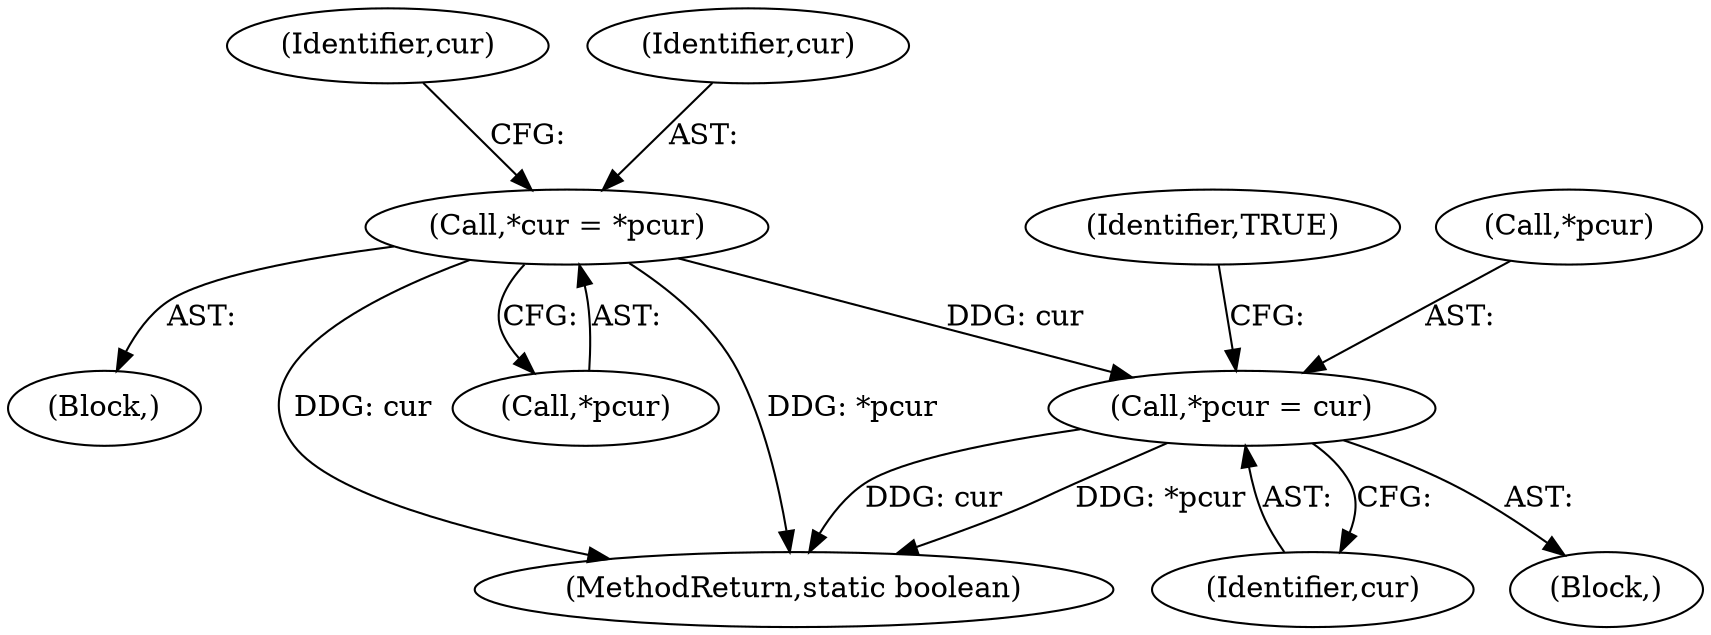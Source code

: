 digraph "0_virglrenderer_e534b51ca3c3cd25f3990589932a9ed711c59b27@pointer" {
"1004042" [label="(Call,*pcur = cur)"];
"1004026" [label="(Call,*cur = *pcur)"];
"1004028" [label="(Call,*pcur)"];
"1004042" [label="(Call,*pcur = cur)"];
"1004024" [label="(Block,)"];
"1004167" [label="(MethodReturn,static boolean)"];
"1004047" [label="(Identifier,TRUE)"];
"1004045" [label="(Identifier,cur)"];
"1004026" [label="(Call,*cur = *pcur)"];
"1004033" [label="(Identifier,cur)"];
"1004037" [label="(Block,)"];
"1004043" [label="(Call,*pcur)"];
"1004027" [label="(Identifier,cur)"];
"1004042" -> "1004037"  [label="AST: "];
"1004042" -> "1004045"  [label="CFG: "];
"1004043" -> "1004042"  [label="AST: "];
"1004045" -> "1004042"  [label="AST: "];
"1004047" -> "1004042"  [label="CFG: "];
"1004042" -> "1004167"  [label="DDG: cur"];
"1004042" -> "1004167"  [label="DDG: *pcur"];
"1004026" -> "1004042"  [label="DDG: cur"];
"1004026" -> "1004024"  [label="AST: "];
"1004026" -> "1004028"  [label="CFG: "];
"1004027" -> "1004026"  [label="AST: "];
"1004028" -> "1004026"  [label="AST: "];
"1004033" -> "1004026"  [label="CFG: "];
"1004026" -> "1004167"  [label="DDG: *pcur"];
"1004026" -> "1004167"  [label="DDG: cur"];
}
